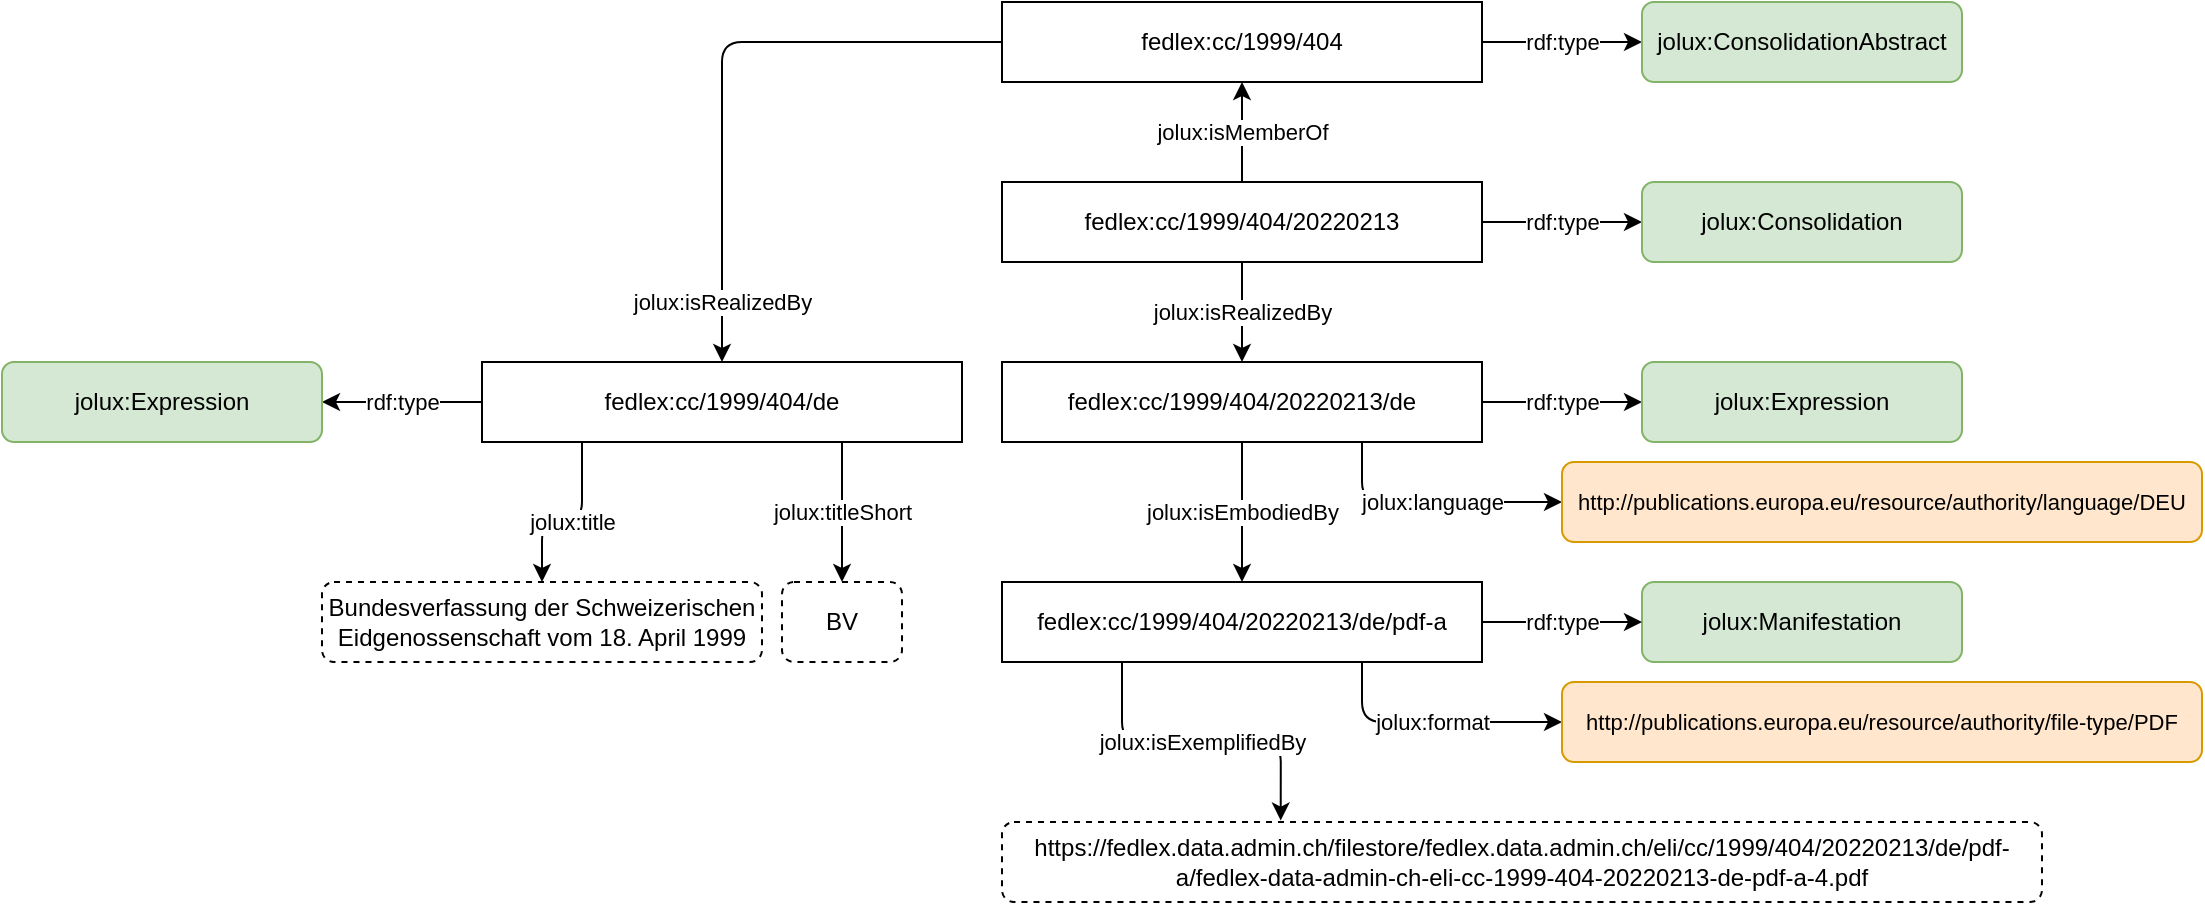 <mxfile>
    <diagram id="SRrs_ta1pIiSuB_7zpYr" name="Seite-1">
        <mxGraphModel dx="796" dy="893" grid="1" gridSize="10" guides="1" tooltips="1" connect="1" arrows="1" fold="1" page="1" pageScale="1" pageWidth="827" pageHeight="1169" math="0" shadow="0">
            <root>
                <mxCell id="0"/>
                <mxCell id="1" parent="0"/>
                <mxCell id="4" style="edgeStyle=orthogonalEdgeStyle;html=1;exitX=1;exitY=0.5;exitDx=0;exitDy=0;entryX=0;entryY=0.5;entryDx=0;entryDy=0;" parent="1" source="2" target="3" edge="1">
                    <mxGeometry relative="1" as="geometry"/>
                </mxCell>
                <mxCell id="5" value="&lt;div&gt;rdf:type&lt;/div&gt;" style="edgeLabel;html=1;align=center;verticalAlign=middle;resizable=0;points=[];" parent="4" vertex="1" connectable="0">
                    <mxGeometry relative="1" as="geometry">
                        <mxPoint as="offset"/>
                    </mxGeometry>
                </mxCell>
                <mxCell id="40" style="edgeStyle=orthogonalEdgeStyle;html=1;exitX=0;exitY=0.5;exitDx=0;exitDy=0;entryX=0.5;entryY=0;entryDx=0;entryDy=0;" parent="1" source="2" target="39" edge="1">
                    <mxGeometry relative="1" as="geometry"/>
                </mxCell>
                <mxCell id="41" value="jolux:isRealizedBy" style="edgeLabel;html=1;align=center;verticalAlign=middle;resizable=0;points=[];" parent="40" vertex="1" connectable="0">
                    <mxGeometry x="-0.176" y="1" relative="1" as="geometry">
                        <mxPoint x="-17" y="129" as="offset"/>
                    </mxGeometry>
                </mxCell>
                <mxCell id="2" value="fedlex:cc/1999/404" style="rounded=0;whiteSpace=wrap;html=1;" parent="1" vertex="1">
                    <mxGeometry x="520" y="190" width="240" height="40" as="geometry"/>
                </mxCell>
                <mxCell id="3" value="jolux:ConsolidationAbstract" style="rounded=1;whiteSpace=wrap;html=1;fillColor=#d5e8d4;strokeColor=#82b366;" parent="1" vertex="1">
                    <mxGeometry x="840" y="190" width="160" height="40" as="geometry"/>
                </mxCell>
                <mxCell id="8" style="edgeStyle=orthogonalEdgeStyle;html=1;exitX=0.5;exitY=0;exitDx=0;exitDy=0;rounded=0;entryX=0.5;entryY=1;entryDx=0;entryDy=0;" parent="1" source="6" target="2" edge="1">
                    <mxGeometry relative="1" as="geometry">
                        <mxPoint x="700" y="200" as="targetPoint"/>
                    </mxGeometry>
                </mxCell>
                <mxCell id="10" value="jolux:isMemberOf" style="edgeLabel;html=1;align=center;verticalAlign=middle;resizable=0;points=[];" parent="8" vertex="1" connectable="0">
                    <mxGeometry relative="1" as="geometry">
                        <mxPoint as="offset"/>
                    </mxGeometry>
                </mxCell>
                <mxCell id="11" value="rdf:type" style="edgeStyle=orthogonalEdgeStyle;rounded=0;html=1;exitX=1;exitY=0.5;exitDx=0;exitDy=0;entryX=0;entryY=0.5;entryDx=0;entryDy=0;" parent="1" source="6" target="7" edge="1">
                    <mxGeometry relative="1" as="geometry"/>
                </mxCell>
                <mxCell id="6" value="fedlex:cc/1999/404/20220213" style="rounded=0;whiteSpace=wrap;html=1;" parent="1" vertex="1">
                    <mxGeometry x="520" y="280" width="240" height="40" as="geometry"/>
                </mxCell>
                <mxCell id="7" value="jolux:Consolidation" style="rounded=1;whiteSpace=wrap;html=1;fillColor=#d5e8d4;strokeColor=#82b366;" parent="1" vertex="1">
                    <mxGeometry x="840" y="280" width="160" height="40" as="geometry"/>
                </mxCell>
                <mxCell id="16" style="edgeStyle=none;html=1;exitX=1;exitY=0.5;exitDx=0;exitDy=0;entryX=0;entryY=0.5;entryDx=0;entryDy=0;" parent="1" source="13" target="14" edge="1">
                    <mxGeometry relative="1" as="geometry"/>
                </mxCell>
                <mxCell id="17" value="rdf:type" style="edgeLabel;html=1;align=center;verticalAlign=middle;resizable=0;points=[];" parent="16" vertex="1" connectable="0">
                    <mxGeometry relative="1" as="geometry">
                        <mxPoint as="offset"/>
                    </mxGeometry>
                </mxCell>
                <mxCell id="18" style="edgeStyle=none;html=1;exitX=0.5;exitY=1;exitDx=0;exitDy=0;entryX=0.5;entryY=0;entryDx=0;entryDy=0;" parent="1" source="6" target="13" edge="1">
                    <mxGeometry relative="1" as="geometry"/>
                </mxCell>
                <mxCell id="19" value="jolux:isRealizedBy" style="edgeLabel;html=1;align=center;verticalAlign=middle;resizable=0;points=[];" parent="18" vertex="1" connectable="0">
                    <mxGeometry relative="1" as="geometry">
                        <mxPoint as="offset"/>
                    </mxGeometry>
                </mxCell>
                <mxCell id="38" value="jolux:language" style="edgeStyle=orthogonalEdgeStyle;html=1;exitX=0.75;exitY=1;exitDx=0;exitDy=0;entryX=0;entryY=0.5;entryDx=0;entryDy=0;" parent="1" source="13" target="37" edge="1">
                    <mxGeometry relative="1" as="geometry"/>
                </mxCell>
                <mxCell id="13" value="fedlex:cc/1999/404/20220213/de" style="rounded=0;whiteSpace=wrap;html=1;" parent="1" vertex="1">
                    <mxGeometry x="520" y="370" width="240" height="40" as="geometry"/>
                </mxCell>
                <mxCell id="14" value="jolux:Expression" style="rounded=1;whiteSpace=wrap;html=1;fillColor=#d5e8d4;strokeColor=#82b366;" parent="1" vertex="1">
                    <mxGeometry x="840" y="370" width="160" height="40" as="geometry"/>
                </mxCell>
                <mxCell id="31" value="jolux:isExemplifiedBy" style="edgeStyle=orthogonalEdgeStyle;html=1;exitX=0.25;exitY=1;exitDx=0;exitDy=0;entryX=0.268;entryY=-0.018;entryDx=0;entryDy=0;spacingLeft=0;spacingRight=0;labelBorderColor=none;spacing=2;entryPerimeter=0;" parent="1" source="21" target="30" edge="1">
                    <mxGeometry relative="1" as="geometry">
                        <mxPoint as="offset"/>
                    </mxGeometry>
                </mxCell>
                <mxCell id="36" value="jolux:format" style="edgeStyle=orthogonalEdgeStyle;html=1;entryX=0;entryY=0.5;entryDx=0;entryDy=0;fontSize=11;exitX=0.75;exitY=1;exitDx=0;exitDy=0;" parent="1" source="21" target="35" edge="1">
                    <mxGeometry relative="1" as="geometry">
                        <mxPoint x="760" y="510" as="sourcePoint"/>
                    </mxGeometry>
                </mxCell>
                <mxCell id="21" value="fedlex:cc/1999/404/20220213/de/pdf-a" style="rounded=0;whiteSpace=wrap;html=1;" parent="1" vertex="1">
                    <mxGeometry x="520" y="480" width="240" height="40" as="geometry"/>
                </mxCell>
                <mxCell id="22" value="jolux:Manifestation" style="rounded=1;whiteSpace=wrap;html=1;fillColor=#d5e8d4;strokeColor=#82b366;" parent="1" vertex="1">
                    <mxGeometry x="840" y="480" width="160" height="40" as="geometry"/>
                </mxCell>
                <mxCell id="23" style="edgeStyle=none;html=1;exitX=0.5;exitY=1;exitDx=0;exitDy=0;entryX=0.5;entryY=0;entryDx=0;entryDy=0;" parent="1" source="13" target="21" edge="1">
                    <mxGeometry relative="1" as="geometry">
                        <mxPoint x="659.8" y="400" as="sourcePoint"/>
                        <mxPoint x="659.8" y="440" as="targetPoint"/>
                    </mxGeometry>
                </mxCell>
                <mxCell id="24" value="jolux:isEmbodiedBy" style="edgeLabel;html=1;align=center;verticalAlign=middle;resizable=0;points=[];" parent="23" vertex="1" connectable="0">
                    <mxGeometry relative="1" as="geometry">
                        <mxPoint as="offset"/>
                    </mxGeometry>
                </mxCell>
                <mxCell id="28" style="edgeStyle=none;html=1;exitX=1;exitY=0.5;exitDx=0;exitDy=0;entryX=0;entryY=0.5;entryDx=0;entryDy=0;" parent="1" source="21" target="22" edge="1">
                    <mxGeometry relative="1" as="geometry">
                        <mxPoint x="790" y="520" as="sourcePoint"/>
                        <mxPoint x="820" y="520" as="targetPoint"/>
                    </mxGeometry>
                </mxCell>
                <mxCell id="29" value="rdf:type" style="edgeLabel;html=1;align=center;verticalAlign=middle;resizable=0;points=[];" parent="28" vertex="1" connectable="0">
                    <mxGeometry relative="1" as="geometry">
                        <mxPoint as="offset"/>
                    </mxGeometry>
                </mxCell>
                <mxCell id="30" value="&lt;span style=&quot;&quot;&gt;https://fedlex.data.admin.ch/filestore/fedlex.data.admin.ch/eli/cc/1999/404/20220213/de/pdf-a/fedlex-data-admin-ch-eli-cc-1999-404-20220213-de-pdf-a-4.pdf&lt;br&gt; &lt;/span&gt;" style="rounded=1;whiteSpace=wrap;html=1;dashed=1;" parent="1" vertex="1">
                    <mxGeometry x="520" y="600" width="520" height="40" as="geometry"/>
                </mxCell>
                <mxCell id="35" value="&lt;font style=&quot;font-size: 10px;&quot;&gt;&lt;span style=&quot;&quot;&gt;&lt;font style=&quot;font-size: 10px;&quot;&gt;&lt;font style=&quot;font-size: 11px;&quot;&gt;http://publications.europa.eu/resource/authority/file-type/PDF &lt;/font&gt;&lt;/font&gt;&lt;/span&gt;&lt;/font&gt;" style="rounded=1;whiteSpace=wrap;html=1;fillColor=#ffe6cc;strokeColor=#d79b00;fontColor=#000000;" parent="1" vertex="1">
                    <mxGeometry x="800" y="530" width="320" height="40" as="geometry"/>
                </mxCell>
                <mxCell id="37" value="&lt;font style=&quot;font-size: 12px;&quot;&gt;&lt;font style=&quot;font-size: 11px;&quot;&gt;http://publications.europa.eu/resource/authority/language/DEU&lt;/font&gt;&lt;/font&gt;" style="rounded=1;whiteSpace=wrap;html=1;fillColor=#ffe6cc;strokeColor=#d79b00;fontColor=#000000;" parent="1" vertex="1">
                    <mxGeometry x="800" y="420" width="320" height="40" as="geometry"/>
                </mxCell>
                <mxCell id="43" value="rdf:type" style="edgeStyle=orthogonalEdgeStyle;html=1;exitX=0;exitY=0.5;exitDx=0;exitDy=0;entryX=1;entryY=0.5;entryDx=0;entryDy=0;labelBorderColor=none;" parent="1" source="39" target="42" edge="1">
                    <mxGeometry relative="1" as="geometry"/>
                </mxCell>
                <mxCell id="39" value="fedlex:cc/1999/404/de" style="rounded=0;whiteSpace=wrap;html=1;" parent="1" vertex="1">
                    <mxGeometry x="260" y="370" width="240" height="40" as="geometry"/>
                </mxCell>
                <mxCell id="42" value="jolux:Expression" style="rounded=1;whiteSpace=wrap;html=1;fillColor=#d5e8d4;strokeColor=#82b366;" parent="1" vertex="1">
                    <mxGeometry x="20" y="370" width="160" height="40" as="geometry"/>
                </mxCell>
                <mxCell id="46" value="jolux:title" style="edgeStyle=orthogonalEdgeStyle;html=1;entryX=0.5;entryY=0;entryDx=0;entryDy=0;" parent="1" target="49" edge="1">
                    <mxGeometry relative="1" as="geometry">
                        <mxPoint x="310" y="410" as="sourcePoint"/>
                        <Array as="points">
                            <mxPoint x="310" y="410"/>
                            <mxPoint x="310" y="450"/>
                            <mxPoint x="290" y="450"/>
                        </Array>
                    </mxGeometry>
                </mxCell>
                <mxCell id="47" value="jolux:titleShort" style="edgeStyle=orthogonalEdgeStyle;html=1;entryX=0.5;entryY=0;entryDx=0;entryDy=0;exitX=0.75;exitY=1;exitDx=0;exitDy=0;" parent="1" source="39" target="50" edge="1">
                    <mxGeometry relative="1" as="geometry">
                        <mxPoint x="493" y="590" as="targetPoint"/>
                        <mxPoint x="233.69" y="500" as="sourcePoint"/>
                    </mxGeometry>
                </mxCell>
                <mxCell id="49" value="Bundesverfassung der Schweizerischen Eidgenossenschaft vom 18. April 1999" style="rounded=1;whiteSpace=wrap;html=1;dashed=1;" parent="1" vertex="1">
                    <mxGeometry x="180" y="480" width="220" height="40" as="geometry"/>
                </mxCell>
                <mxCell id="50" value="BV" style="rounded=1;whiteSpace=wrap;html=1;dashed=1;" parent="1" vertex="1">
                    <mxGeometry x="410" y="480" width="60" height="40" as="geometry"/>
                </mxCell>
            </root>
        </mxGraphModel>
    </diagram>
</mxfile>
